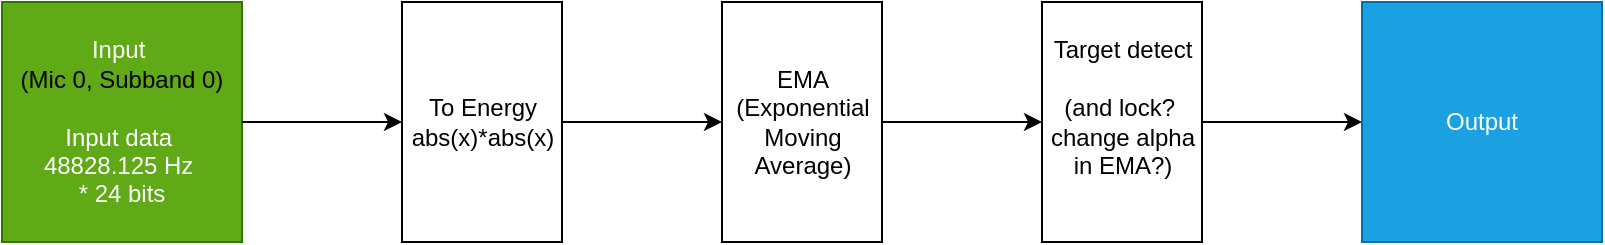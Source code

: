<mxfile>
    <diagram id="4cmVSjoLq1-_rq1nJ965" name="Page-1">
        <mxGraphModel dx="-141" dy="1669" grid="1" gridSize="10" guides="1" tooltips="1" connect="1" arrows="1" fold="1" page="1" pageScale="1" pageWidth="1169" pageHeight="827" math="0" shadow="0">
            <root>
                <mxCell id="0"/>
                <mxCell id="1" parent="0"/>
                <mxCell id="2" value="Input&amp;nbsp;&lt;div&gt;&lt;font style=&quot;color: light-dark(rgb(0, 0, 0), rgb(0, 0, 0));&quot;&gt;(Mic 0, Subband 0)&lt;br&gt;&lt;/font&gt;&lt;br&gt;&lt;span style=&quot;&quot;&gt;Input data&amp;nbsp;&lt;/span&gt;&lt;br style=&quot;&quot;&gt;&lt;span style=&quot;&quot;&gt;48828.125 Hz&amp;nbsp;&lt;br&gt;&lt;/span&gt;&lt;span style=&quot;&quot;&gt;* 24 bits&lt;/span&gt;&lt;/div&gt;" style="rounded=0;whiteSpace=wrap;html=1;fillColor=#60a917;fontColor=#ffffff;strokeColor=#2D7600;" vertex="1" parent="1">
                    <mxGeometry x="1320" y="-600" width="120" height="120" as="geometry"/>
                </mxCell>
                <mxCell id="3" value="" style="endArrow=classic;html=1;" edge="1" parent="1">
                    <mxGeometry width="50" height="50" relative="1" as="geometry">
                        <mxPoint x="1440" y="-540" as="sourcePoint"/>
                        <mxPoint x="1520" y="-540" as="targetPoint"/>
                    </mxGeometry>
                </mxCell>
                <mxCell id="6" value="To Energy&lt;div&gt;abs(x)*abs(x)&lt;/div&gt;" style="externalPins=0;recursiveResize=0;shadow=0;dashed=0;align=center;html=1;strokeWidth=1;shape=mxgraph.rtl.abstract.entity;container=1;collapsible=0;kind=sequential;drawPins=0;left=3;right=2;bottom=0;top=0;" vertex="1" parent="1">
                    <mxGeometry x="1520" y="-600" width="80" height="120" as="geometry"/>
                </mxCell>
                <mxCell id="10" style="edgeStyle=none;html=1;" edge="1" parent="1" source="7" target="8">
                    <mxGeometry relative="1" as="geometry"/>
                </mxCell>
                <mxCell id="7" value="EMA&lt;div&gt;(Exponential&lt;/div&gt;&lt;div&gt;Moving&lt;/div&gt;&lt;div&gt;Average)&lt;/div&gt;" style="externalPins=0;recursiveResize=0;shadow=0;dashed=0;align=center;html=1;strokeWidth=1;shape=mxgraph.rtl.abstract.entity;container=1;collapsible=0;kind=sequential;drawPins=0;left=3;right=2;bottom=0;top=0;" vertex="1" parent="1">
                    <mxGeometry x="1680" y="-600" width="80" height="120" as="geometry"/>
                </mxCell>
                <mxCell id="11" style="edgeStyle=none;html=1;" edge="1" parent="1" source="8">
                    <mxGeometry relative="1" as="geometry">
                        <mxPoint x="2000" y="-540.0" as="targetPoint"/>
                    </mxGeometry>
                </mxCell>
                <mxCell id="8" value="Target detect&lt;div&gt;&lt;br&gt;&lt;/div&gt;&lt;div&gt;(and lock?&amp;nbsp;&lt;/div&gt;&lt;div&gt;change alpha&lt;/div&gt;&lt;div&gt;in EMA?)&lt;/div&gt;&lt;div&gt;&lt;br&gt;&lt;/div&gt;" style="externalPins=0;recursiveResize=0;shadow=0;dashed=0;align=center;html=1;strokeWidth=1;shape=mxgraph.rtl.abstract.entity;container=1;collapsible=0;kind=sequential;drawPins=0;left=3;right=2;bottom=0;top=0;" vertex="1" parent="1">
                    <mxGeometry x="1840" y="-600" width="80" height="120" as="geometry"/>
                </mxCell>
                <mxCell id="9" style="edgeStyle=none;html=1;entryX=0;entryY=0;entryDx=0;entryDy=60;entryPerimeter=0;" edge="1" parent="1" source="6" target="7">
                    <mxGeometry relative="1" as="geometry"/>
                </mxCell>
                <mxCell id="12" value="Output" style="rounded=0;whiteSpace=wrap;html=1;fillColor=#1ba1e2;fontColor=#ffffff;strokeColor=#006EAF;" vertex="1" parent="1">
                    <mxGeometry x="2000" y="-600" width="120" height="120" as="geometry"/>
                </mxCell>
            </root>
        </mxGraphModel>
    </diagram>
</mxfile>